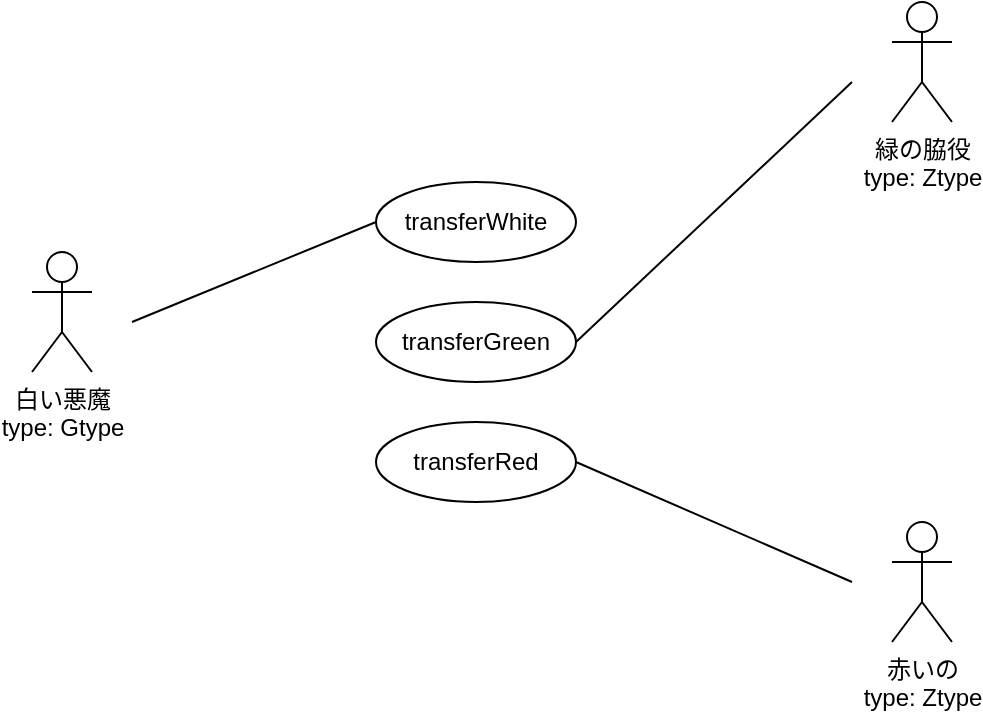 <mxfile>
    <diagram id="49Mg_zPkEfMoZrLlu6bA" name="Page-1">
        <mxGraphModel dx="501" dy="501" grid="1" gridSize="10" guides="1" tooltips="1" connect="1" arrows="1" fold="1" page="1" pageScale="1" pageWidth="583" pageHeight="413" math="0" shadow="0">
            <root>
                <mxCell id="0"/>
                <mxCell id="1" parent="0"/>
                <mxCell id="3" value="白い悪魔&lt;br&gt;type: Gtype" style="shape=umlActor;verticalLabelPosition=bottom;verticalAlign=top;html=1;outlineConnect=0;" parent="1" vertex="1">
                    <mxGeometry x="70" y="155" width="30" height="60" as="geometry"/>
                </mxCell>
                <mxCell id="4" value="緑の脇役&lt;br&gt;type: Ztype" style="shape=umlActor;verticalLabelPosition=bottom;verticalAlign=top;html=1;outlineConnect=0;" parent="1" vertex="1">
                    <mxGeometry x="500" y="30" width="30" height="60" as="geometry"/>
                </mxCell>
                <mxCell id="5" value="赤いの&lt;br&gt;type: Ztype&lt;br&gt;" style="shape=umlActor;verticalLabelPosition=bottom;verticalAlign=top;html=1;outlineConnect=0;" parent="1" vertex="1">
                    <mxGeometry x="500" y="290" width="30" height="60" as="geometry"/>
                </mxCell>
                <mxCell id="6" value="transferWhite" style="ellipse;whiteSpace=wrap;html=1;verticalAlign=middle;" parent="1" vertex="1">
                    <mxGeometry x="242" y="120" width="100" height="40" as="geometry"/>
                </mxCell>
                <mxCell id="7" value="transferGreen" style="ellipse;whiteSpace=wrap;html=1;verticalAlign=middle;" parent="1" vertex="1">
                    <mxGeometry x="242" y="180" width="100" height="40" as="geometry"/>
                </mxCell>
                <mxCell id="8" value="transferRed" style="ellipse;whiteSpace=wrap;html=1;verticalAlign=middle;" parent="1" vertex="1">
                    <mxGeometry x="242" y="240" width="100" height="40" as="geometry"/>
                </mxCell>
                <mxCell id="9" value="" style="endArrow=none;html=1;entryX=0;entryY=0.5;entryDx=0;entryDy=0;" parent="1" target="6" edge="1">
                    <mxGeometry width="50" height="50" relative="1" as="geometry">
                        <mxPoint x="120" y="190" as="sourcePoint"/>
                        <mxPoint x="340" y="190" as="targetPoint"/>
                    </mxGeometry>
                </mxCell>
                <mxCell id="10" value="" style="endArrow=none;html=1;entryX=1;entryY=0.5;entryDx=0;entryDy=0;" parent="1" target="7" edge="1">
                    <mxGeometry width="50" height="50" relative="1" as="geometry">
                        <mxPoint x="480" y="70" as="sourcePoint"/>
                        <mxPoint x="340" y="190" as="targetPoint"/>
                    </mxGeometry>
                </mxCell>
                <mxCell id="11" value="" style="endArrow=none;html=1;entryX=1;entryY=0.5;entryDx=0;entryDy=0;" parent="1" target="8" edge="1">
                    <mxGeometry width="50" height="50" relative="1" as="geometry">
                        <mxPoint x="480" y="320" as="sourcePoint"/>
                        <mxPoint x="340" y="290" as="targetPoint"/>
                    </mxGeometry>
                </mxCell>
            </root>
        </mxGraphModel>
    </diagram>
</mxfile>
